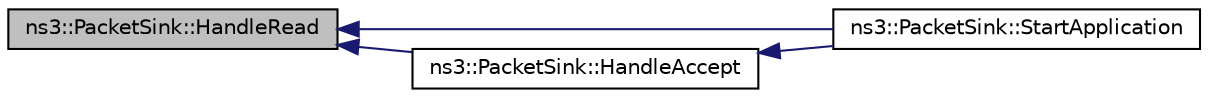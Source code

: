 digraph "ns3::PacketSink::HandleRead"
{
  edge [fontname="Helvetica",fontsize="10",labelfontname="Helvetica",labelfontsize="10"];
  node [fontname="Helvetica",fontsize="10",shape=record];
  rankdir="LR";
  Node1 [label="ns3::PacketSink::HandleRead",height=0.2,width=0.4,color="black", fillcolor="grey75", style="filled", fontcolor="black"];
  Node1 -> Node2 [dir="back",color="midnightblue",fontsize="10",style="solid"];
  Node2 [label="ns3::PacketSink::StartApplication",height=0.2,width=0.4,color="black", fillcolor="white", style="filled",URL="$d9/dcb/classns3_1_1PacketSink.html#a45449bbaa6fb20caed62418f029d79d6",tooltip="Application specific startup code. "];
  Node1 -> Node3 [dir="back",color="midnightblue",fontsize="10",style="solid"];
  Node3 [label="ns3::PacketSink::HandleAccept",height=0.2,width=0.4,color="black", fillcolor="white", style="filled",URL="$d9/dcb/classns3_1_1PacketSink.html#a74ea2fb5fda8a63020c6453258a1cd2f",tooltip="Handle an incoming connection. "];
  Node3 -> Node2 [dir="back",color="midnightblue",fontsize="10",style="solid"];
}
